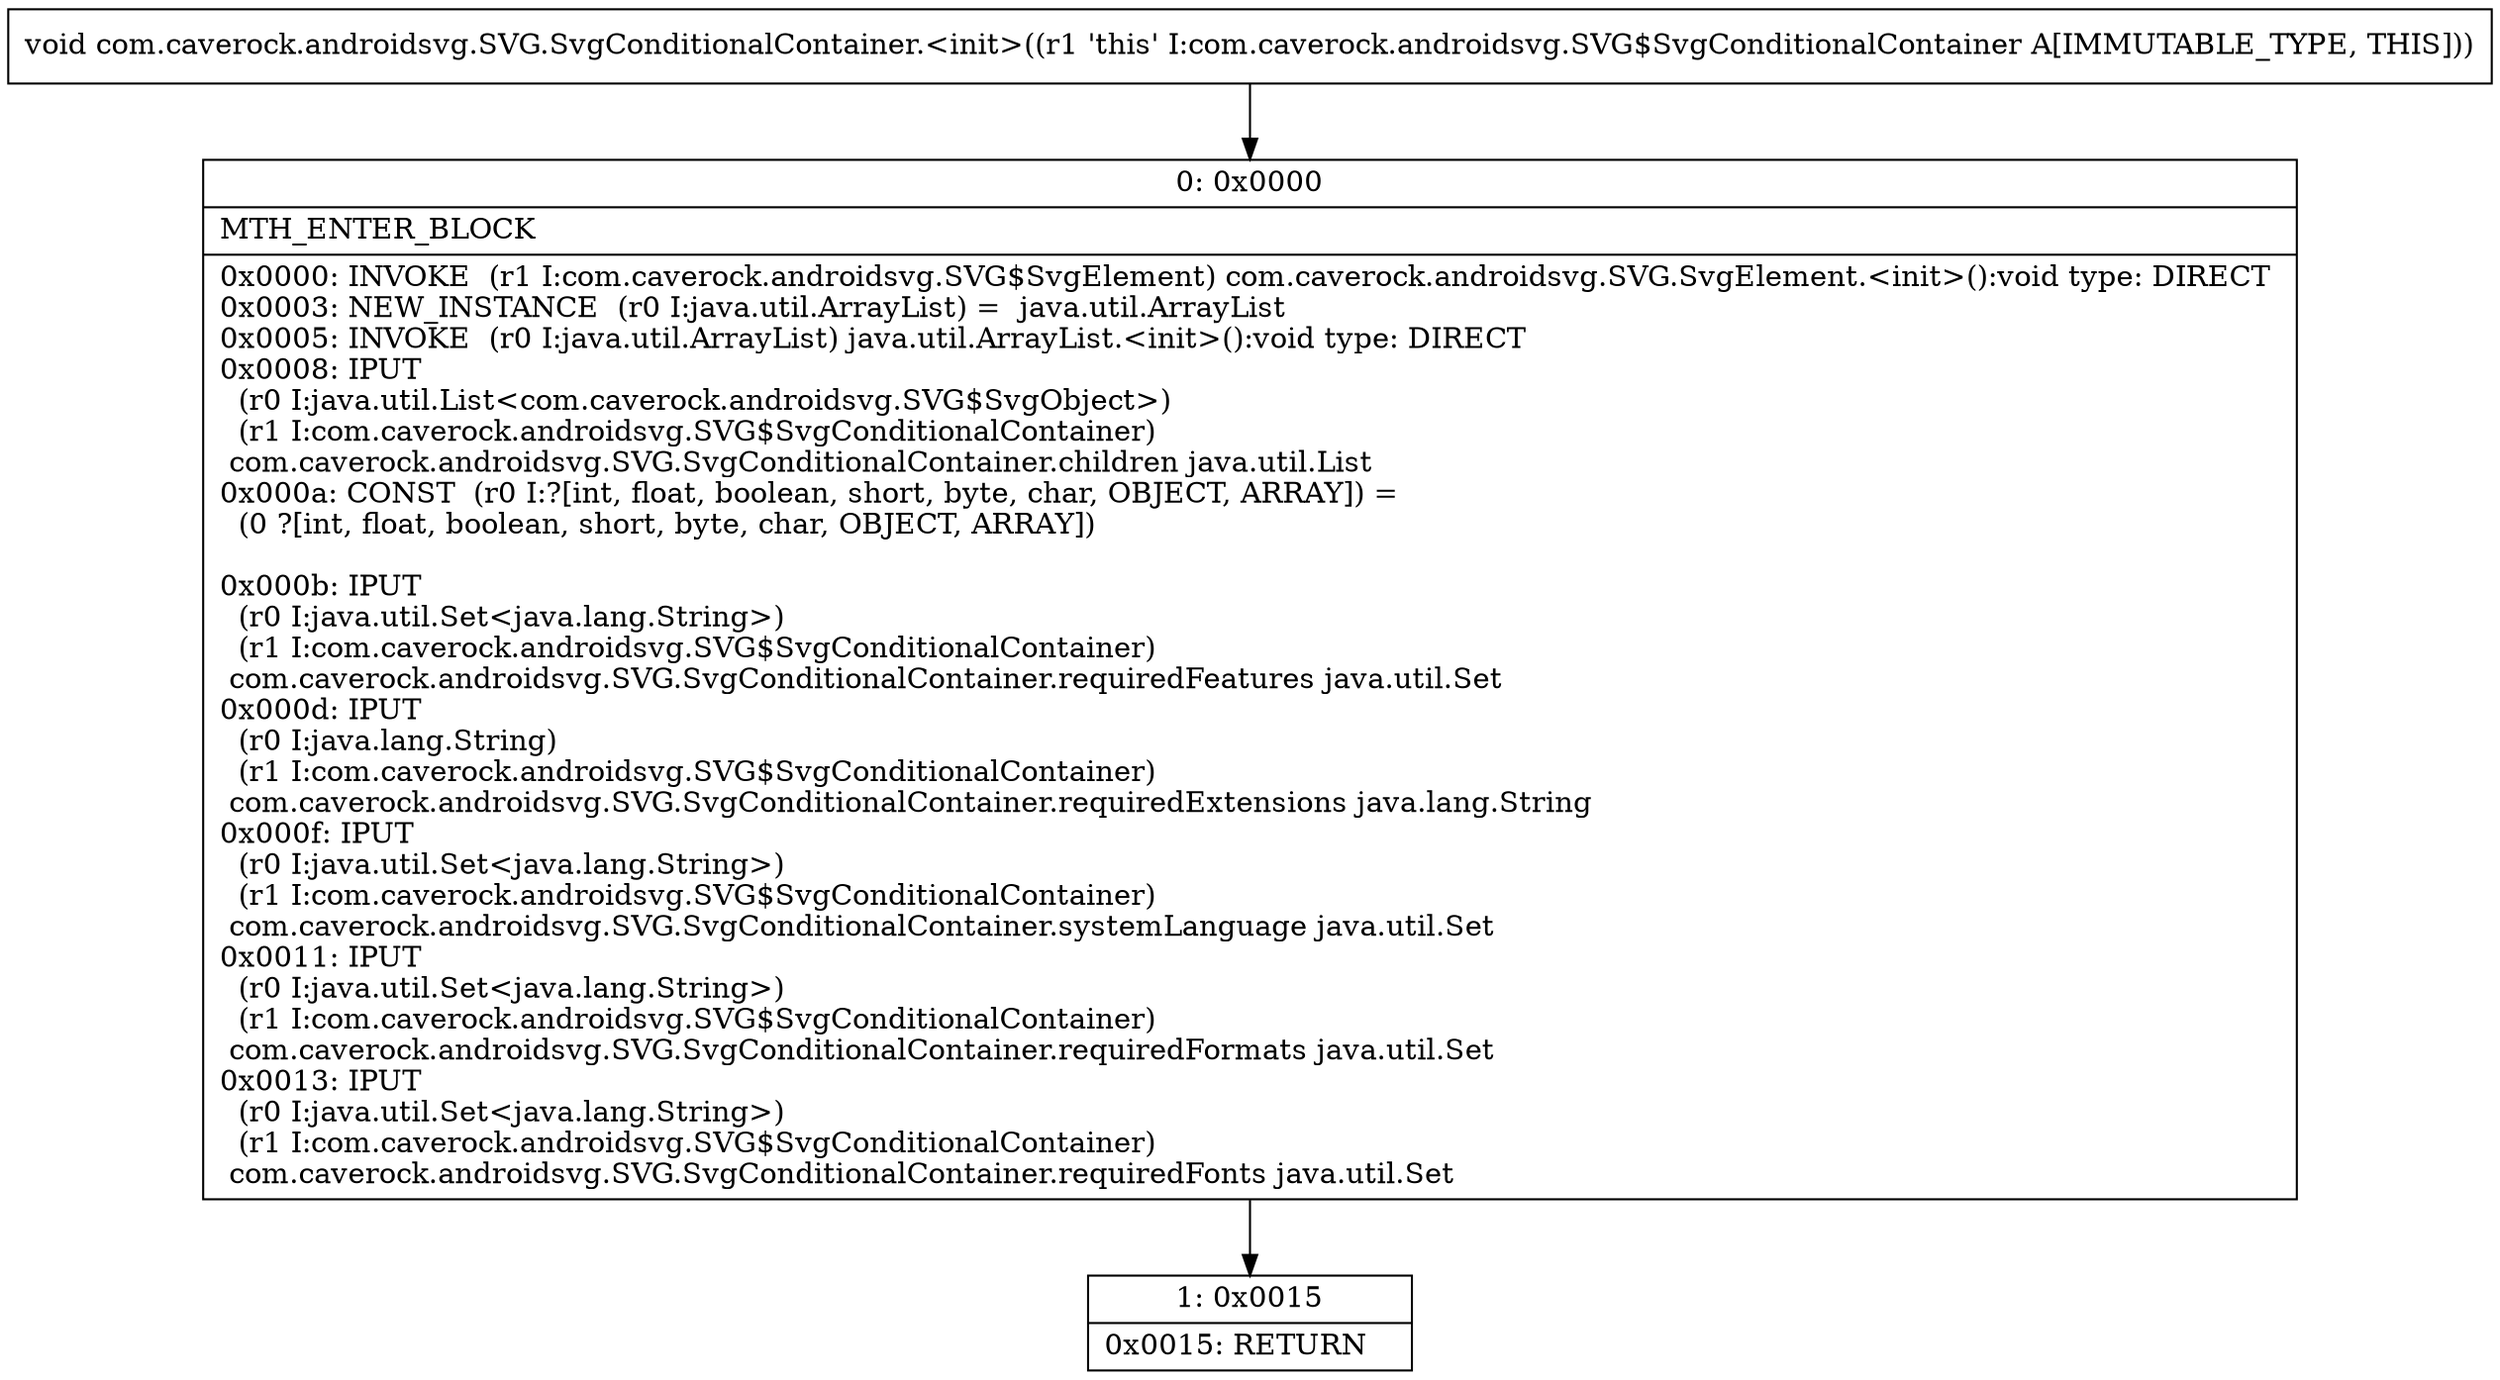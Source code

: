 digraph "CFG forcom.caverock.androidsvg.SVG.SvgConditionalContainer.\<init\>()V" {
Node_0 [shape=record,label="{0\:\ 0x0000|MTH_ENTER_BLOCK\l|0x0000: INVOKE  (r1 I:com.caverock.androidsvg.SVG$SvgElement) com.caverock.androidsvg.SVG.SvgElement.\<init\>():void type: DIRECT \l0x0003: NEW_INSTANCE  (r0 I:java.util.ArrayList) =  java.util.ArrayList \l0x0005: INVOKE  (r0 I:java.util.ArrayList) java.util.ArrayList.\<init\>():void type: DIRECT \l0x0008: IPUT  \l  (r0 I:java.util.List\<com.caverock.androidsvg.SVG$SvgObject\>)\l  (r1 I:com.caverock.androidsvg.SVG$SvgConditionalContainer)\l com.caverock.androidsvg.SVG.SvgConditionalContainer.children java.util.List \l0x000a: CONST  (r0 I:?[int, float, boolean, short, byte, char, OBJECT, ARRAY]) = \l  (0 ?[int, float, boolean, short, byte, char, OBJECT, ARRAY])\l \l0x000b: IPUT  \l  (r0 I:java.util.Set\<java.lang.String\>)\l  (r1 I:com.caverock.androidsvg.SVG$SvgConditionalContainer)\l com.caverock.androidsvg.SVG.SvgConditionalContainer.requiredFeatures java.util.Set \l0x000d: IPUT  \l  (r0 I:java.lang.String)\l  (r1 I:com.caverock.androidsvg.SVG$SvgConditionalContainer)\l com.caverock.androidsvg.SVG.SvgConditionalContainer.requiredExtensions java.lang.String \l0x000f: IPUT  \l  (r0 I:java.util.Set\<java.lang.String\>)\l  (r1 I:com.caverock.androidsvg.SVG$SvgConditionalContainer)\l com.caverock.androidsvg.SVG.SvgConditionalContainer.systemLanguage java.util.Set \l0x0011: IPUT  \l  (r0 I:java.util.Set\<java.lang.String\>)\l  (r1 I:com.caverock.androidsvg.SVG$SvgConditionalContainer)\l com.caverock.androidsvg.SVG.SvgConditionalContainer.requiredFormats java.util.Set \l0x0013: IPUT  \l  (r0 I:java.util.Set\<java.lang.String\>)\l  (r1 I:com.caverock.androidsvg.SVG$SvgConditionalContainer)\l com.caverock.androidsvg.SVG.SvgConditionalContainer.requiredFonts java.util.Set \l}"];
Node_1 [shape=record,label="{1\:\ 0x0015|0x0015: RETURN   \l}"];
MethodNode[shape=record,label="{void com.caverock.androidsvg.SVG.SvgConditionalContainer.\<init\>((r1 'this' I:com.caverock.androidsvg.SVG$SvgConditionalContainer A[IMMUTABLE_TYPE, THIS])) }"];
MethodNode -> Node_0;
Node_0 -> Node_1;
}

